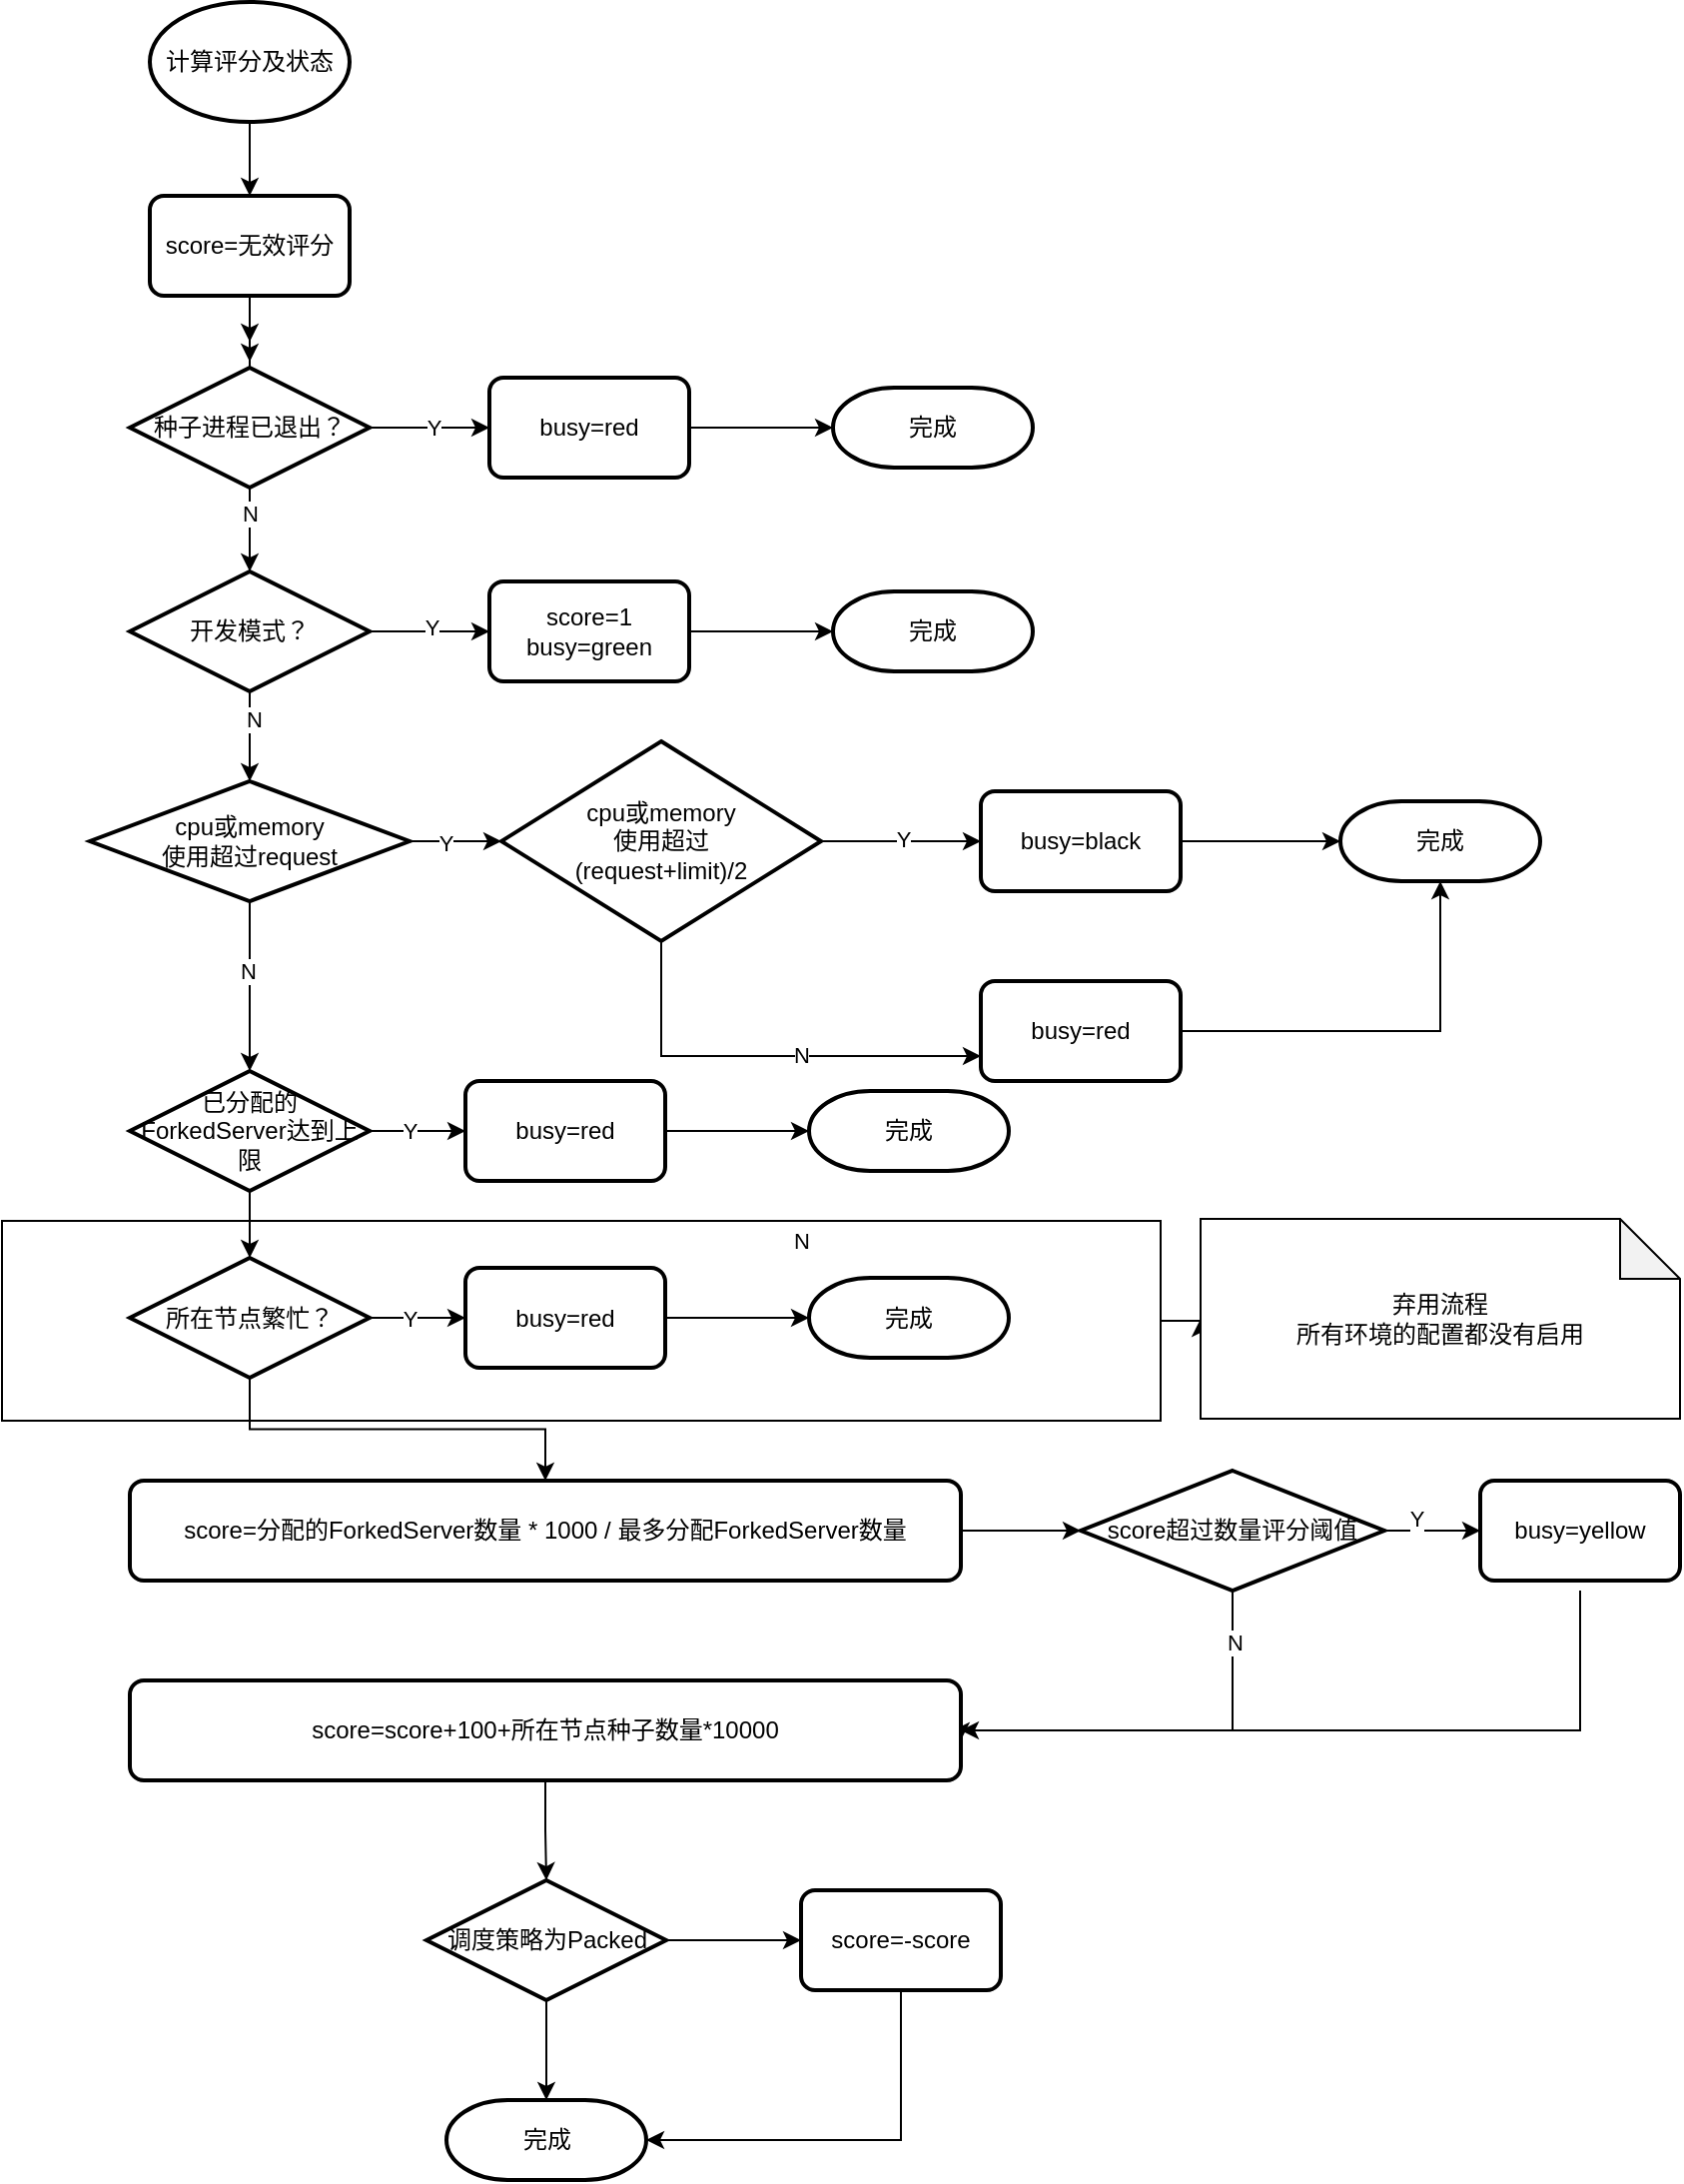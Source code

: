 <mxfile version="24.7.8">
  <diagram name="Page-1" id="8ce9d11a-91a2-4d17-14d8-a56ed91bf033">
    <mxGraphModel dx="1434" dy="1596" grid="1" gridSize="10" guides="1" tooltips="1" connect="1" arrows="1" fold="1" page="1" pageScale="1" pageWidth="1100" pageHeight="850" background="none" math="0" shadow="0">
      <root>
        <mxCell id="0" />
        <mxCell id="1" parent="0" />
        <mxCell id="5HY_IgYF3L0pl0gXSFe1-53" value="" style="edgeStyle=orthogonalEdgeStyle;rounded=0;orthogonalLoop=1;jettySize=auto;html=1;" edge="1" parent="1" source="5HY_IgYF3L0pl0gXSFe1-50" target="5HY_IgYF3L0pl0gXSFe1-51">
          <mxGeometry relative="1" as="geometry" />
        </mxCell>
        <mxCell id="5HY_IgYF3L0pl0gXSFe1-50" value="" style="rounded=0;whiteSpace=wrap;html=1;shadow=0;" vertex="1" parent="1">
          <mxGeometry x="130" y="250" width="580" height="100" as="geometry" />
        </mxCell>
        <mxCell id="5HY_IgYF3L0pl0gXSFe1-14" style="edgeStyle=orthogonalEdgeStyle;rounded=0;orthogonalLoop=1;jettySize=auto;html=1;exitX=0.5;exitY=1;exitDx=0;exitDy=0;exitPerimeter=0;entryX=0.5;entryY=0;entryDx=0;entryDy=0;" edge="1" parent="1" source="5HY_IgYF3L0pl0gXSFe1-1" target="5HY_IgYF3L0pl0gXSFe1-4">
          <mxGeometry relative="1" as="geometry" />
        </mxCell>
        <mxCell id="5HY_IgYF3L0pl0gXSFe1-1" value="计算评分及状态" style="strokeWidth=2;html=1;shape=mxgraph.flowchart.start_1;whiteSpace=wrap;" vertex="1" parent="1">
          <mxGeometry x="204" y="-360" width="100" height="60" as="geometry" />
        </mxCell>
        <mxCell id="5HY_IgYF3L0pl0gXSFe1-16" style="edgeStyle=orthogonalEdgeStyle;rounded=0;orthogonalLoop=1;jettySize=auto;html=1;" edge="1" parent="1" source="5HY_IgYF3L0pl0gXSFe1-2">
          <mxGeometry relative="1" as="geometry">
            <mxPoint x="254" y="-180" as="targetPoint" />
          </mxGeometry>
        </mxCell>
        <mxCell id="5HY_IgYF3L0pl0gXSFe1-17" style="edgeStyle=orthogonalEdgeStyle;rounded=0;orthogonalLoop=1;jettySize=auto;html=1;exitX=1;exitY=0.5;exitDx=0;exitDy=0;exitPerimeter=0;entryX=0;entryY=0.5;entryDx=0;entryDy=0;" edge="1" parent="1" source="5HY_IgYF3L0pl0gXSFe1-2" target="5HY_IgYF3L0pl0gXSFe1-3">
          <mxGeometry relative="1" as="geometry" />
        </mxCell>
        <mxCell id="5HY_IgYF3L0pl0gXSFe1-29" value="Y" style="edgeLabel;html=1;align=center;verticalAlign=middle;resizable=0;points=[];" vertex="1" connectable="0" parent="5HY_IgYF3L0pl0gXSFe1-17">
          <mxGeometry x="0.067" relative="1" as="geometry">
            <mxPoint as="offset" />
          </mxGeometry>
        </mxCell>
        <mxCell id="5HY_IgYF3L0pl0gXSFe1-19" value="" style="edgeStyle=orthogonalEdgeStyle;rounded=0;orthogonalLoop=1;jettySize=auto;html=1;" edge="1" parent="1" source="5HY_IgYF3L0pl0gXSFe1-2" target="5HY_IgYF3L0pl0gXSFe1-6">
          <mxGeometry relative="1" as="geometry" />
        </mxCell>
        <mxCell id="5HY_IgYF3L0pl0gXSFe1-30" value="N" style="edgeLabel;html=1;align=center;verticalAlign=middle;resizable=0;points=[];" vertex="1" connectable="0" parent="5HY_IgYF3L0pl0gXSFe1-19">
          <mxGeometry x="-0.381" relative="1" as="geometry">
            <mxPoint as="offset" />
          </mxGeometry>
        </mxCell>
        <mxCell id="5HY_IgYF3L0pl0gXSFe1-2" value="种子进程已退出？" style="strokeWidth=2;html=1;shape=mxgraph.flowchart.decision;whiteSpace=wrap;" vertex="1" parent="1">
          <mxGeometry x="194" y="-177" width="120" height="60" as="geometry" />
        </mxCell>
        <mxCell id="5HY_IgYF3L0pl0gXSFe1-18" value="" style="edgeStyle=orthogonalEdgeStyle;rounded=0;orthogonalLoop=1;jettySize=auto;html=1;" edge="1" parent="1" source="5HY_IgYF3L0pl0gXSFe1-3" target="5HY_IgYF3L0pl0gXSFe1-5">
          <mxGeometry relative="1" as="geometry" />
        </mxCell>
        <mxCell id="5HY_IgYF3L0pl0gXSFe1-3" value="busy=red" style="rounded=1;whiteSpace=wrap;html=1;absoluteArcSize=1;arcSize=14;strokeWidth=2;" vertex="1" parent="1">
          <mxGeometry x="374" y="-172" width="100" height="50" as="geometry" />
        </mxCell>
        <mxCell id="5HY_IgYF3L0pl0gXSFe1-15" style="edgeStyle=orthogonalEdgeStyle;rounded=0;orthogonalLoop=1;jettySize=auto;html=1;" edge="1" parent="1" source="5HY_IgYF3L0pl0gXSFe1-4">
          <mxGeometry relative="1" as="geometry">
            <mxPoint x="254" y="-190" as="targetPoint" />
          </mxGeometry>
        </mxCell>
        <mxCell id="5HY_IgYF3L0pl0gXSFe1-4" value="score=无效评分" style="rounded=1;whiteSpace=wrap;html=1;absoluteArcSize=1;arcSize=14;strokeWidth=2;" vertex="1" parent="1">
          <mxGeometry x="204" y="-263" width="100" height="50" as="geometry" />
        </mxCell>
        <mxCell id="5HY_IgYF3L0pl0gXSFe1-5" value="完成" style="strokeWidth=2;html=1;shape=mxgraph.flowchart.terminator;whiteSpace=wrap;" vertex="1" parent="1">
          <mxGeometry x="546" y="-167" width="100" height="40" as="geometry" />
        </mxCell>
        <mxCell id="5HY_IgYF3L0pl0gXSFe1-20" value="" style="edgeStyle=orthogonalEdgeStyle;rounded=0;orthogonalLoop=1;jettySize=auto;html=1;" edge="1" parent="1" source="5HY_IgYF3L0pl0gXSFe1-6" target="5HY_IgYF3L0pl0gXSFe1-7">
          <mxGeometry relative="1" as="geometry" />
        </mxCell>
        <mxCell id="5HY_IgYF3L0pl0gXSFe1-31" value="Y" style="edgeLabel;html=1;align=center;verticalAlign=middle;resizable=0;points=[];" vertex="1" connectable="0" parent="5HY_IgYF3L0pl0gXSFe1-20">
          <mxGeometry x="0.033" y="2" relative="1" as="geometry">
            <mxPoint as="offset" />
          </mxGeometry>
        </mxCell>
        <mxCell id="5HY_IgYF3L0pl0gXSFe1-22" value="" style="edgeStyle=orthogonalEdgeStyle;rounded=0;orthogonalLoop=1;jettySize=auto;html=1;" edge="1" parent="1" source="5HY_IgYF3L0pl0gXSFe1-6" target="5HY_IgYF3L0pl0gXSFe1-9">
          <mxGeometry relative="1" as="geometry" />
        </mxCell>
        <mxCell id="5HY_IgYF3L0pl0gXSFe1-32" value="N" style="edgeLabel;html=1;align=center;verticalAlign=middle;resizable=0;points=[];" vertex="1" connectable="0" parent="5HY_IgYF3L0pl0gXSFe1-22">
          <mxGeometry x="-0.378" y="2" relative="1" as="geometry">
            <mxPoint as="offset" />
          </mxGeometry>
        </mxCell>
        <mxCell id="5HY_IgYF3L0pl0gXSFe1-6" value="开发模式？" style="strokeWidth=2;html=1;shape=mxgraph.flowchart.decision;whiteSpace=wrap;" vertex="1" parent="1">
          <mxGeometry x="194" y="-75" width="120" height="60" as="geometry" />
        </mxCell>
        <mxCell id="5HY_IgYF3L0pl0gXSFe1-21" value="" style="edgeStyle=orthogonalEdgeStyle;rounded=0;orthogonalLoop=1;jettySize=auto;html=1;" edge="1" parent="1" source="5HY_IgYF3L0pl0gXSFe1-7" target="5HY_IgYF3L0pl0gXSFe1-8">
          <mxGeometry relative="1" as="geometry" />
        </mxCell>
        <mxCell id="5HY_IgYF3L0pl0gXSFe1-7" value="&lt;div&gt;score=1&lt;/div&gt;busy=green" style="rounded=1;whiteSpace=wrap;html=1;absoluteArcSize=1;arcSize=14;strokeWidth=2;" vertex="1" parent="1">
          <mxGeometry x="374" y="-70" width="100" height="50" as="geometry" />
        </mxCell>
        <mxCell id="5HY_IgYF3L0pl0gXSFe1-8" value="完成" style="strokeWidth=2;html=1;shape=mxgraph.flowchart.terminator;whiteSpace=wrap;" vertex="1" parent="1">
          <mxGeometry x="546" y="-65" width="100" height="40" as="geometry" />
        </mxCell>
        <mxCell id="5HY_IgYF3L0pl0gXSFe1-23" value="" style="edgeStyle=orthogonalEdgeStyle;rounded=0;orthogonalLoop=1;jettySize=auto;html=1;" edge="1" parent="1" source="5HY_IgYF3L0pl0gXSFe1-9" target="5HY_IgYF3L0pl0gXSFe1-11">
          <mxGeometry relative="1" as="geometry" />
        </mxCell>
        <mxCell id="5HY_IgYF3L0pl0gXSFe1-33" value="Y" style="edgeLabel;html=1;align=center;verticalAlign=middle;resizable=0;points=[];" vertex="1" connectable="0" parent="5HY_IgYF3L0pl0gXSFe1-23">
          <mxGeometry x="-0.217" y="-1" relative="1" as="geometry">
            <mxPoint as="offset" />
          </mxGeometry>
        </mxCell>
        <mxCell id="5HY_IgYF3L0pl0gXSFe1-36" value="" style="edgeStyle=orthogonalEdgeStyle;rounded=0;orthogonalLoop=1;jettySize=auto;html=1;" edge="1" parent="1" source="5HY_IgYF3L0pl0gXSFe1-9" target="5HY_IgYF3L0pl0gXSFe1-28">
          <mxGeometry relative="1" as="geometry" />
        </mxCell>
        <mxCell id="5HY_IgYF3L0pl0gXSFe1-37" value="N" style="edgeLabel;html=1;align=center;verticalAlign=middle;resizable=0;points=[];" vertex="1" connectable="0" parent="5HY_IgYF3L0pl0gXSFe1-36">
          <mxGeometry x="-0.175" y="-1" relative="1" as="geometry">
            <mxPoint as="offset" />
          </mxGeometry>
        </mxCell>
        <mxCell id="5HY_IgYF3L0pl0gXSFe1-9" value="cpu或memory&lt;div&gt;使用超过request&lt;/div&gt;" style="strokeWidth=2;html=1;shape=mxgraph.flowchart.decision;whiteSpace=wrap;" vertex="1" parent="1">
          <mxGeometry x="174" y="30" width="160" height="60" as="geometry" />
        </mxCell>
        <mxCell id="5HY_IgYF3L0pl0gXSFe1-10" value="&lt;div&gt;&lt;span style=&quot;background-color: initial;&quot;&gt;busy=red&lt;/span&gt;&lt;br&gt;&lt;/div&gt;" style="rounded=1;whiteSpace=wrap;html=1;absoluteArcSize=1;arcSize=14;strokeWidth=2;" vertex="1" parent="1">
          <mxGeometry x="620" y="130" width="100" height="50" as="geometry" />
        </mxCell>
        <mxCell id="5HY_IgYF3L0pl0gXSFe1-24" value="" style="edgeStyle=orthogonalEdgeStyle;rounded=0;orthogonalLoop=1;jettySize=auto;html=1;" edge="1" parent="1" source="5HY_IgYF3L0pl0gXSFe1-11" target="5HY_IgYF3L0pl0gXSFe1-12">
          <mxGeometry relative="1" as="geometry" />
        </mxCell>
        <mxCell id="5HY_IgYF3L0pl0gXSFe1-34" value="Y" style="edgeLabel;html=1;align=center;verticalAlign=middle;resizable=0;points=[];" vertex="1" connectable="0" parent="5HY_IgYF3L0pl0gXSFe1-24">
          <mxGeometry x="0.025" y="1" relative="1" as="geometry">
            <mxPoint as="offset" />
          </mxGeometry>
        </mxCell>
        <mxCell id="5HY_IgYF3L0pl0gXSFe1-25" style="edgeStyle=orthogonalEdgeStyle;rounded=0;orthogonalLoop=1;jettySize=auto;html=1;entryX=0;entryY=0.75;entryDx=0;entryDy=0;exitX=0.5;exitY=1;exitDx=0;exitDy=0;exitPerimeter=0;" edge="1" parent="1" source="5HY_IgYF3L0pl0gXSFe1-11" target="5HY_IgYF3L0pl0gXSFe1-10">
          <mxGeometry relative="1" as="geometry" />
        </mxCell>
        <mxCell id="5HY_IgYF3L0pl0gXSFe1-35" value="N" style="edgeLabel;html=1;align=center;verticalAlign=middle;resizable=0;points=[];" vertex="1" connectable="0" parent="5HY_IgYF3L0pl0gXSFe1-25">
          <mxGeometry x="0.163" y="2" relative="1" as="geometry">
            <mxPoint x="1" y="1" as="offset" />
          </mxGeometry>
        </mxCell>
        <mxCell id="5HY_IgYF3L0pl0gXSFe1-11" value="cpu或memory&lt;div&gt;使用超过&lt;/div&gt;&lt;div&gt;(request+limit)/2&lt;/div&gt;" style="strokeWidth=2;html=1;shape=mxgraph.flowchart.decision;whiteSpace=wrap;" vertex="1" parent="1">
          <mxGeometry x="380" y="10" width="160" height="100" as="geometry" />
        </mxCell>
        <mxCell id="5HY_IgYF3L0pl0gXSFe1-26" value="" style="edgeStyle=orthogonalEdgeStyle;rounded=0;orthogonalLoop=1;jettySize=auto;html=1;" edge="1" parent="1" source="5HY_IgYF3L0pl0gXSFe1-12" target="5HY_IgYF3L0pl0gXSFe1-13">
          <mxGeometry relative="1" as="geometry" />
        </mxCell>
        <mxCell id="5HY_IgYF3L0pl0gXSFe1-12" value="&lt;div&gt;&lt;span style=&quot;background-color: initial;&quot;&gt;busy=black&lt;/span&gt;&lt;br&gt;&lt;/div&gt;" style="rounded=1;whiteSpace=wrap;html=1;absoluteArcSize=1;arcSize=14;strokeWidth=2;" vertex="1" parent="1">
          <mxGeometry x="620" y="35" width="100" height="50" as="geometry" />
        </mxCell>
        <mxCell id="5HY_IgYF3L0pl0gXSFe1-13" value="完成" style="strokeWidth=2;html=1;shape=mxgraph.flowchart.terminator;whiteSpace=wrap;" vertex="1" parent="1">
          <mxGeometry x="800" y="40" width="100" height="40" as="geometry" />
        </mxCell>
        <mxCell id="5HY_IgYF3L0pl0gXSFe1-27" style="edgeStyle=orthogonalEdgeStyle;rounded=0;orthogonalLoop=1;jettySize=auto;html=1;entryX=0.5;entryY=1;entryDx=0;entryDy=0;entryPerimeter=0;" edge="1" parent="1" source="5HY_IgYF3L0pl0gXSFe1-10" target="5HY_IgYF3L0pl0gXSFe1-13">
          <mxGeometry relative="1" as="geometry" />
        </mxCell>
        <mxCell id="5HY_IgYF3L0pl0gXSFe1-42" value="" style="edgeStyle=orthogonalEdgeStyle;rounded=0;orthogonalLoop=1;jettySize=auto;html=1;" edge="1" parent="1" source="5HY_IgYF3L0pl0gXSFe1-28" target="5HY_IgYF3L0pl0gXSFe1-40">
          <mxGeometry relative="1" as="geometry" />
        </mxCell>
        <mxCell id="5HY_IgYF3L0pl0gXSFe1-52" value="" style="edgeStyle=orthogonalEdgeStyle;rounded=0;orthogonalLoop=1;jettySize=auto;html=1;" edge="1" parent="1" source="5HY_IgYF3L0pl0gXSFe1-28" target="5HY_IgYF3L0pl0gXSFe1-45">
          <mxGeometry relative="1" as="geometry" />
        </mxCell>
        <mxCell id="5HY_IgYF3L0pl0gXSFe1-28" value="已分配的ForkedServer达到上限" style="strokeWidth=2;html=1;shape=mxgraph.flowchart.decision;whiteSpace=wrap;" vertex="1" parent="1">
          <mxGeometry x="194" y="175" width="120" height="60" as="geometry" />
        </mxCell>
        <mxCell id="5HY_IgYF3L0pl0gXSFe1-38" value="Y" style="edgeLabel;html=1;align=center;verticalAlign=middle;resizable=0;points=[];" vertex="1" connectable="0" parent="1">
          <mxGeometry x="334" y="205" as="geometry" />
        </mxCell>
        <mxCell id="5HY_IgYF3L0pl0gXSFe1-39" value="" style="edgeStyle=orthogonalEdgeStyle;rounded=0;orthogonalLoop=1;jettySize=auto;html=1;" edge="1" parent="1" source="5HY_IgYF3L0pl0gXSFe1-40" target="5HY_IgYF3L0pl0gXSFe1-41">
          <mxGeometry relative="1" as="geometry" />
        </mxCell>
        <mxCell id="5HY_IgYF3L0pl0gXSFe1-40" value="busy=red" style="rounded=1;whiteSpace=wrap;html=1;absoluteArcSize=1;arcSize=14;strokeWidth=2;" vertex="1" parent="1">
          <mxGeometry x="362" y="180" width="100" height="50" as="geometry" />
        </mxCell>
        <mxCell id="5HY_IgYF3L0pl0gXSFe1-41" value="完成" style="strokeWidth=2;html=1;shape=mxgraph.flowchart.terminator;whiteSpace=wrap;" vertex="1" parent="1">
          <mxGeometry x="534" y="185" width="100" height="40" as="geometry" />
        </mxCell>
        <mxCell id="5HY_IgYF3L0pl0gXSFe1-43" value="N" style="edgeLabel;html=1;align=center;verticalAlign=middle;resizable=0;points=[];" vertex="1" connectable="0" parent="1">
          <mxGeometry x="529.5" y="260" as="geometry" />
        </mxCell>
        <mxCell id="5HY_IgYF3L0pl0gXSFe1-44" value="" style="edgeStyle=orthogonalEdgeStyle;rounded=0;orthogonalLoop=1;jettySize=auto;html=1;" edge="1" parent="1" source="5HY_IgYF3L0pl0gXSFe1-45" target="5HY_IgYF3L0pl0gXSFe1-48">
          <mxGeometry relative="1" as="geometry" />
        </mxCell>
        <mxCell id="5HY_IgYF3L0pl0gXSFe1-55" value="" style="edgeStyle=orthogonalEdgeStyle;rounded=0;orthogonalLoop=1;jettySize=auto;html=1;" edge="1" parent="1" source="5HY_IgYF3L0pl0gXSFe1-45" target="5HY_IgYF3L0pl0gXSFe1-54">
          <mxGeometry relative="1" as="geometry" />
        </mxCell>
        <mxCell id="5HY_IgYF3L0pl0gXSFe1-45" value="所在节点繁忙？" style="strokeWidth=2;html=1;shape=mxgraph.flowchart.decision;whiteSpace=wrap;" vertex="1" parent="1">
          <mxGeometry x="194" y="268.5" width="120" height="60" as="geometry" />
        </mxCell>
        <mxCell id="5HY_IgYF3L0pl0gXSFe1-46" value="Y" style="edgeLabel;html=1;align=center;verticalAlign=middle;resizable=0;points=[];" vertex="1" connectable="0" parent="1">
          <mxGeometry x="334" y="298.5" as="geometry" />
        </mxCell>
        <mxCell id="5HY_IgYF3L0pl0gXSFe1-47" value="" style="edgeStyle=orthogonalEdgeStyle;rounded=0;orthogonalLoop=1;jettySize=auto;html=1;" edge="1" parent="1" source="5HY_IgYF3L0pl0gXSFe1-48" target="5HY_IgYF3L0pl0gXSFe1-49">
          <mxGeometry relative="1" as="geometry" />
        </mxCell>
        <mxCell id="5HY_IgYF3L0pl0gXSFe1-48" value="busy=red" style="rounded=1;whiteSpace=wrap;html=1;absoluteArcSize=1;arcSize=14;strokeWidth=2;" vertex="1" parent="1">
          <mxGeometry x="362" y="273.5" width="100" height="50" as="geometry" />
        </mxCell>
        <mxCell id="5HY_IgYF3L0pl0gXSFe1-49" value="完成" style="strokeWidth=2;html=1;shape=mxgraph.flowchart.terminator;whiteSpace=wrap;" vertex="1" parent="1">
          <mxGeometry x="534" y="278.5" width="100" height="40" as="geometry" />
        </mxCell>
        <mxCell id="5HY_IgYF3L0pl0gXSFe1-51" value="&lt;div&gt;弃用流程&lt;/div&gt;&lt;div&gt;所有环境的配置都没有启用&lt;/div&gt;" style="shape=note;whiteSpace=wrap;html=1;backgroundOutline=1;darkOpacity=0.05;" vertex="1" parent="1">
          <mxGeometry x="730" y="249" width="240" height="100" as="geometry" />
        </mxCell>
        <mxCell id="5HY_IgYF3L0pl0gXSFe1-70" value="" style="edgeStyle=orthogonalEdgeStyle;rounded=0;orthogonalLoop=1;jettySize=auto;html=1;" edge="1" parent="1" source="5HY_IgYF3L0pl0gXSFe1-54" target="5HY_IgYF3L0pl0gXSFe1-69">
          <mxGeometry relative="1" as="geometry" />
        </mxCell>
        <mxCell id="5HY_IgYF3L0pl0gXSFe1-54" value="score=分配的ForkedServer数量 * 1000 / 最多分配ForkedServer数量" style="rounded=1;whiteSpace=wrap;html=1;absoluteArcSize=1;arcSize=14;strokeWidth=2;" vertex="1" parent="1">
          <mxGeometry x="194" y="380" width="416" height="50" as="geometry" />
        </mxCell>
        <mxCell id="5HY_IgYF3L0pl0gXSFe1-60" value="" style="edgeStyle=orthogonalEdgeStyle;rounded=0;orthogonalLoop=1;jettySize=auto;html=1;" edge="1" parent="1" source="5HY_IgYF3L0pl0gXSFe1-56" target="5HY_IgYF3L0pl0gXSFe1-57">
          <mxGeometry relative="1" as="geometry" />
        </mxCell>
        <mxCell id="5HY_IgYF3L0pl0gXSFe1-61" value="" style="edgeStyle=orthogonalEdgeStyle;rounded=0;orthogonalLoop=1;jettySize=auto;html=1;" edge="1" parent="1" source="5HY_IgYF3L0pl0gXSFe1-56" target="5HY_IgYF3L0pl0gXSFe1-58">
          <mxGeometry relative="1" as="geometry" />
        </mxCell>
        <mxCell id="5HY_IgYF3L0pl0gXSFe1-56" value="调度策略为Packed" style="strokeWidth=2;html=1;shape=mxgraph.flowchart.decision;whiteSpace=wrap;" vertex="1" parent="1">
          <mxGeometry x="342.5" y="580" width="120" height="60" as="geometry" />
        </mxCell>
        <mxCell id="5HY_IgYF3L0pl0gXSFe1-62" style="edgeStyle=orthogonalEdgeStyle;rounded=0;orthogonalLoop=1;jettySize=auto;html=1;exitX=0.5;exitY=1;exitDx=0;exitDy=0;entryX=1;entryY=0.5;entryDx=0;entryDy=0;entryPerimeter=0;" edge="1" parent="1" source="5HY_IgYF3L0pl0gXSFe1-57" target="5HY_IgYF3L0pl0gXSFe1-58">
          <mxGeometry relative="1" as="geometry">
            <mxPoint x="460.5" y="710" as="targetPoint" />
            <Array as="points">
              <mxPoint x="580.5" y="710" />
            </Array>
          </mxGeometry>
        </mxCell>
        <mxCell id="5HY_IgYF3L0pl0gXSFe1-57" value="score=-score" style="rounded=1;whiteSpace=wrap;html=1;absoluteArcSize=1;arcSize=14;strokeWidth=2;" vertex="1" parent="1">
          <mxGeometry x="530" y="585" width="100" height="50" as="geometry" />
        </mxCell>
        <mxCell id="5HY_IgYF3L0pl0gXSFe1-58" value="完成" style="strokeWidth=2;html=1;shape=mxgraph.flowchart.terminator;whiteSpace=wrap;" vertex="1" parent="1">
          <mxGeometry x="352.5" y="690" width="100" height="40" as="geometry" />
        </mxCell>
        <mxCell id="5HY_IgYF3L0pl0gXSFe1-73" style="edgeStyle=orthogonalEdgeStyle;rounded=0;orthogonalLoop=1;jettySize=auto;html=1;exitX=0.5;exitY=1;exitDx=0;exitDy=0;entryX=1;entryY=0.5;entryDx=0;entryDy=0;" edge="1" parent="1">
          <mxGeometry relative="1" as="geometry">
            <mxPoint x="610" y="510" as="targetPoint" />
            <mxPoint x="920" y="435" as="sourcePoint" />
            <Array as="points">
              <mxPoint x="920" y="505" />
              <mxPoint x="610" y="505" />
            </Array>
          </mxGeometry>
        </mxCell>
        <mxCell id="5HY_IgYF3L0pl0gXSFe1-64" value="&lt;div&gt;&lt;span style=&quot;background-color: initial;&quot;&gt;busy=yellow&lt;/span&gt;&lt;br&gt;&lt;/div&gt;" style="rounded=1;whiteSpace=wrap;html=1;absoluteArcSize=1;arcSize=14;strokeWidth=2;" vertex="1" parent="1">
          <mxGeometry x="870" y="380" width="100" height="50" as="geometry" />
        </mxCell>
        <mxCell id="5HY_IgYF3L0pl0gXSFe1-67" value="score=score+100+所在节点种子数量*10000" style="rounded=1;whiteSpace=wrap;html=1;absoluteArcSize=1;arcSize=14;strokeWidth=2;" vertex="1" parent="1">
          <mxGeometry x="194" y="480" width="416" height="50" as="geometry" />
        </mxCell>
        <mxCell id="5HY_IgYF3L0pl0gXSFe1-71" value="" style="edgeStyle=orthogonalEdgeStyle;rounded=0;orthogonalLoop=1;jettySize=auto;html=1;" edge="1" parent="1" source="5HY_IgYF3L0pl0gXSFe1-69" target="5HY_IgYF3L0pl0gXSFe1-64">
          <mxGeometry relative="1" as="geometry" />
        </mxCell>
        <mxCell id="5HY_IgYF3L0pl0gXSFe1-74" value="Y&lt;div&gt;&lt;br&gt;&lt;/div&gt;" style="edgeLabel;html=1;align=center;verticalAlign=middle;resizable=0;points=[];" vertex="1" connectable="0" parent="5HY_IgYF3L0pl0gXSFe1-71">
          <mxGeometry x="-0.333" y="-1" relative="1" as="geometry">
            <mxPoint as="offset" />
          </mxGeometry>
        </mxCell>
        <mxCell id="5HY_IgYF3L0pl0gXSFe1-72" value="" style="edgeStyle=orthogonalEdgeStyle;rounded=0;orthogonalLoop=1;jettySize=auto;html=1;entryX=1;entryY=0.5;entryDx=0;entryDy=0;exitX=0.5;exitY=1;exitDx=0;exitDy=0;exitPerimeter=0;" edge="1" parent="1" source="5HY_IgYF3L0pl0gXSFe1-69" target="5HY_IgYF3L0pl0gXSFe1-67">
          <mxGeometry relative="1" as="geometry">
            <mxPoint x="746" y="470" as="targetPoint" />
          </mxGeometry>
        </mxCell>
        <mxCell id="5HY_IgYF3L0pl0gXSFe1-75" value="N" style="edgeLabel;html=1;align=center;verticalAlign=middle;resizable=0;points=[];" vertex="1" connectable="0" parent="5HY_IgYF3L0pl0gXSFe1-72">
          <mxGeometry x="-0.748" y="1" relative="1" as="geometry">
            <mxPoint as="offset" />
          </mxGeometry>
        </mxCell>
        <mxCell id="5HY_IgYF3L0pl0gXSFe1-69" value="score超过数量评分阈值" style="strokeWidth=2;html=1;shape=mxgraph.flowchart.decision;whiteSpace=wrap;" vertex="1" parent="1">
          <mxGeometry x="670" y="375" width="152" height="60" as="geometry" />
        </mxCell>
        <mxCell id="5HY_IgYF3L0pl0gXSFe1-76" style="edgeStyle=orthogonalEdgeStyle;rounded=0;orthogonalLoop=1;jettySize=auto;html=1;entryX=0.5;entryY=0;entryDx=0;entryDy=0;entryPerimeter=0;" edge="1" parent="1" source="5HY_IgYF3L0pl0gXSFe1-67" target="5HY_IgYF3L0pl0gXSFe1-56">
          <mxGeometry relative="1" as="geometry" />
        </mxCell>
      </root>
    </mxGraphModel>
  </diagram>
</mxfile>
